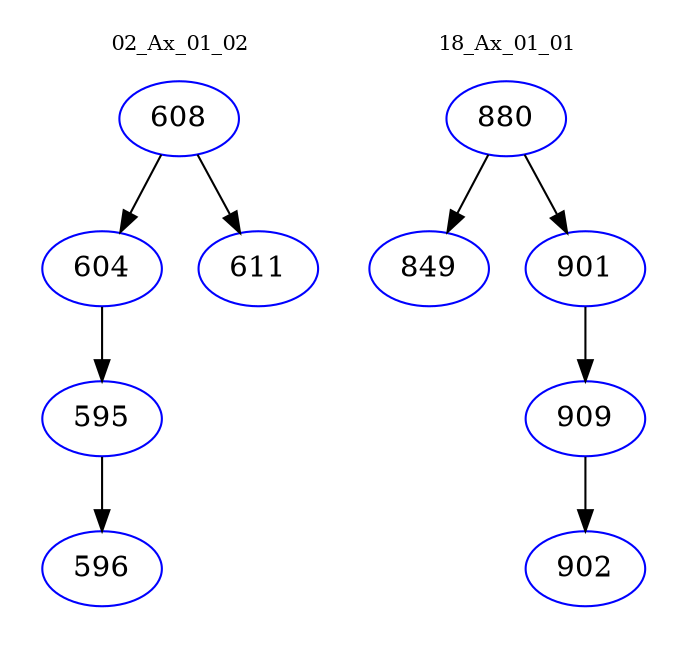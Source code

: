 digraph{
subgraph cluster_0 {
color = white
label = "02_Ax_01_02";
fontsize=10;
T0_608 [label="608", color="blue"]
T0_608 -> T0_604 [color="black"]
T0_604 [label="604", color="blue"]
T0_604 -> T0_595 [color="black"]
T0_595 [label="595", color="blue"]
T0_595 -> T0_596 [color="black"]
T0_596 [label="596", color="blue"]
T0_608 -> T0_611 [color="black"]
T0_611 [label="611", color="blue"]
}
subgraph cluster_1 {
color = white
label = "18_Ax_01_01";
fontsize=10;
T1_880 [label="880", color="blue"]
T1_880 -> T1_849 [color="black"]
T1_849 [label="849", color="blue"]
T1_880 -> T1_901 [color="black"]
T1_901 [label="901", color="blue"]
T1_901 -> T1_909 [color="black"]
T1_909 [label="909", color="blue"]
T1_909 -> T1_902 [color="black"]
T1_902 [label="902", color="blue"]
}
}
